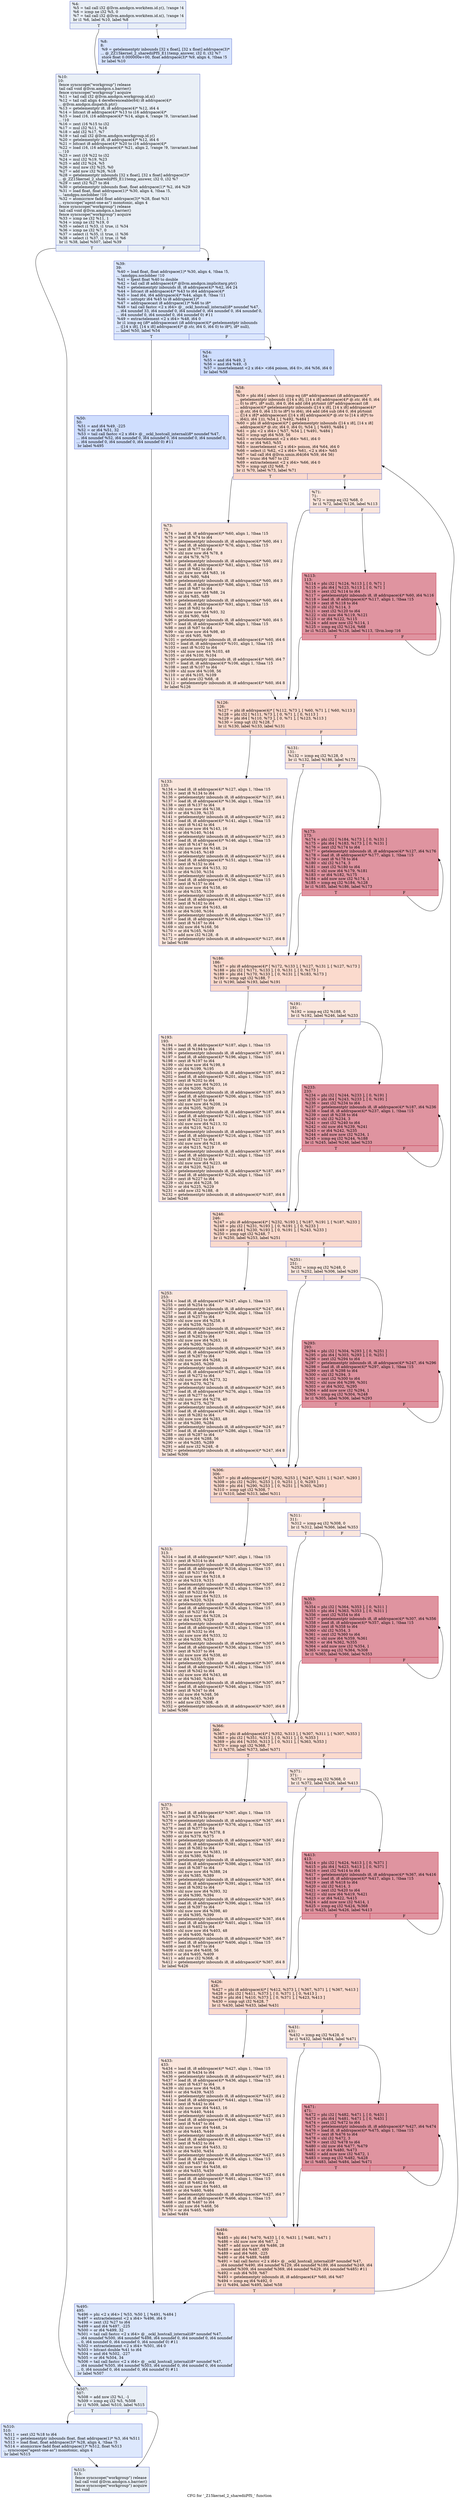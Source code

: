 digraph "CFG for '_Z15kernel_2_sharediiPfS_' function" {
	label="CFG for '_Z15kernel_2_sharediiPfS_' function";

	Node0x54b26f0 [shape=record,color="#3d50c3ff", style=filled, fillcolor="#cedaeb70",label="{%4:\l  %5 = tail call i32 @llvm.amdgcn.workitem.id.y(), !range !4\l  %6 = icmp ne i32 %5, 0\l  %7 = tail call i32 @llvm.amdgcn.workitem.id.x(), !range !4\l  br i1 %6, label %10, label %8\l|{<s0>T|<s1>F}}"];
	Node0x54b26f0:s0 -> Node0x54b4360;
	Node0x54b26f0:s1 -> Node0x54b43f0;
	Node0x54b43f0 [shape=record,color="#3d50c3ff", style=filled, fillcolor="#a5c3fe70",label="{%8:\l8:                                                \l  %9 = getelementptr inbounds [32 x float], [32 x float] addrspace(3)*\l... @_ZZ15kernel_2_sharediiPfS_E11temp_answer, i32 0, i32 %7\l  store float 0.000000e+00, float addrspace(3)* %9, align 4, !tbaa !5\l  br label %10\l}"];
	Node0x54b43f0 -> Node0x54b4360;
	Node0x54b4360 [shape=record,color="#3d50c3ff", style=filled, fillcolor="#cedaeb70",label="{%10:\l10:                                               \l  fence syncscope(\"workgroup\") release\l  tail call void @llvm.amdgcn.s.barrier()\l  fence syncscope(\"workgroup\") acquire\l  %11 = tail call i32 @llvm.amdgcn.workgroup.id.x()\l  %12 = tail call align 4 dereferenceable(64) i8 addrspace(4)*\l... @llvm.amdgcn.dispatch.ptr()\l  %13 = getelementptr i8, i8 addrspace(4)* %12, i64 4\l  %14 = bitcast i8 addrspace(4)* %13 to i16 addrspace(4)*\l  %15 = load i16, i16 addrspace(4)* %14, align 4, !range !9, !invariant.load\l... !10\l  %16 = zext i16 %15 to i32\l  %17 = mul i32 %11, %16\l  %18 = add i32 %17, %7\l  %19 = tail call i32 @llvm.amdgcn.workgroup.id.y()\l  %20 = getelementptr i8, i8 addrspace(4)* %12, i64 6\l  %21 = bitcast i8 addrspace(4)* %20 to i16 addrspace(4)*\l  %22 = load i16, i16 addrspace(4)* %21, align 2, !range !9, !invariant.load\l... !10\l  %23 = zext i16 %22 to i32\l  %24 = mul i32 %19, %23\l  %25 = add i32 %24, %5\l  %26 = mul nsw i32 %25, %0\l  %27 = add nsw i32 %26, %18\l  %28 = getelementptr inbounds [32 x float], [32 x float] addrspace(3)*\l... @_ZZ15kernel_2_sharediiPfS_E11temp_answer, i32 0, i32 %7\l  %29 = sext i32 %27 to i64\l  %30 = getelementptr inbounds float, float addrspace(1)* %2, i64 %29\l  %31 = load float, float addrspace(1)* %30, align 4, !tbaa !5,\l... !amdgpu.noclobber !10\l  %32 = atomicrmw fadd float addrspace(3)* %28, float %31\l... syncscope(\"agent-one-as\") monotonic, align 4\l  fence syncscope(\"workgroup\") release\l  tail call void @llvm.amdgcn.s.barrier()\l  fence syncscope(\"workgroup\") acquire\l  %33 = icmp ne i32 %11, 1\l  %34 = icmp ne i32 %19, 0\l  %35 = select i1 %33, i1 true, i1 %34\l  %36 = icmp ne i32 %7, 0\l  %37 = select i1 %35, i1 true, i1 %36\l  %38 = select i1 %37, i1 true, i1 %6\l  br i1 %38, label %507, label %39\l|{<s0>T|<s1>F}}"];
	Node0x54b4360:s0 -> Node0x54b8370;
	Node0x54b4360:s1 -> Node0x54b83c0;
	Node0x54b83c0 [shape=record,color="#3d50c3ff", style=filled, fillcolor="#b2ccfb70",label="{%39:\l39:                                               \l  %40 = load float, float addrspace(1)* %30, align 4, !tbaa !5,\l... !amdgpu.noclobber !10\l  %41 = fpext float %40 to double\l  %42 = tail call i8 addrspace(4)* @llvm.amdgcn.implicitarg.ptr()\l  %43 = getelementptr inbounds i8, i8 addrspace(4)* %42, i64 24\l  %44 = bitcast i8 addrspace(4)* %43 to i64 addrspace(4)*\l  %45 = load i64, i64 addrspace(4)* %44, align 8, !tbaa !11\l  %46 = inttoptr i64 %45 to i8 addrspace(1)*\l  %47 = addrspacecast i8 addrspace(1)* %46 to i8*\l  %48 = tail call fastcc \<2 x i64\> @__ockl_hostcall_internal(i8* noundef %47,\l... i64 noundef 33, i64 noundef 0, i64 noundef 0, i64 noundef 0, i64 noundef 0,\l... i64 noundef 0, i64 noundef 0, i64 noundef 0) #11\l  %49 = extractelement \<2 x i64\> %48, i64 0\l  br i1 icmp eq (i8* addrspacecast (i8 addrspace(4)* getelementptr inbounds\l... ([14 x i8], [14 x i8] addrspace(4)* @.str, i64 0, i64 0) to i8*), i8* null),\l... label %50, label %54\l|{<s0>T|<s1>F}}"];
	Node0x54b83c0:s0 -> Node0x54b9430;
	Node0x54b83c0:s1 -> Node0x54b9e20;
	Node0x54b9430 [shape=record,color="#3d50c3ff", style=filled, fillcolor="#93b5fe70",label="{%50:\l50:                                               \l  %51 = and i64 %49, -225\l  %52 = or i64 %51, 32\l  %53 = tail call fastcc \<2 x i64\> @__ockl_hostcall_internal(i8* noundef %47,\l... i64 noundef %52, i64 noundef 0, i64 noundef 0, i64 noundef 0, i64 noundef 0,\l... i64 noundef 0, i64 noundef 0, i64 noundef 0) #11\l  br label %495\l}"];
	Node0x54b9430 -> Node0x54ba100;
	Node0x54b9e20 [shape=record,color="#3d50c3ff", style=filled, fillcolor="#93b5fe70",label="{%54:\l54:                                               \l  %55 = and i64 %49, 2\l  %56 = and i64 %49, -3\l  %57 = insertelement \<2 x i64\> \<i64 poison, i64 0\>, i64 %56, i64 0\l  br label %58\l}"];
	Node0x54b9e20 -> Node0x54baca0;
	Node0x54baca0 [shape=record,color="#3d50c3ff", style=filled, fillcolor="#f7ac8e70",label="{%58:\l58:                                               \l  %59 = phi i64 [ select (i1 icmp eq (i8* addrspacecast (i8 addrspace(4)*\l... getelementptr inbounds ([14 x i8], [14 x i8] addrspace(4)* @.str, i64 0, i64\l... 0) to i8*), i8* null), i64 0, i64 add (i64 ptrtoint (i8* addrspacecast (i8\l... addrspace(4)* getelementptr inbounds ([14 x i8], [14 x i8] addrspace(4)*\l... @.str, i64 0, i64 13) to i8*) to i64), i64 add (i64 sub (i64 0, i64 ptrtoint\l... ([14 x i8]* addrspacecast ([14 x i8] addrspace(4)* @.str to [14 x i8]*) to\l... i64)), i64 1))), %54 ], [ %492, %484 ]\l  %60 = phi i8 addrspace(4)* [ getelementptr inbounds ([14 x i8], [14 x i8]\l... addrspace(4)* @.str, i64 0, i64 0), %54 ], [ %493, %484 ]\l  %61 = phi \<2 x i64\> [ %57, %54 ], [ %491, %484 ]\l  %62 = icmp ugt i64 %59, 56\l  %63 = extractelement \<2 x i64\> %61, i64 0\l  %64 = or i64 %63, %55\l  %65 = insertelement \<2 x i64\> poison, i64 %64, i64 0\l  %66 = select i1 %62, \<2 x i64\> %61, \<2 x i64\> %65\l  %67 = tail call i64 @llvm.umin.i64(i64 %59, i64 56)\l  %68 = trunc i64 %67 to i32\l  %69 = extractelement \<2 x i64\> %66, i64 0\l  %70 = icmp ugt i32 %68, 7\l  br i1 %70, label %73, label %71\l|{<s0>T|<s1>F}}"];
	Node0x54baca0:s0 -> Node0x54bbe10;
	Node0x54baca0:s1 -> Node0x54bbea0;
	Node0x54bbea0 [shape=record,color="#3d50c3ff", style=filled, fillcolor="#f3c7b170",label="{%71:\l71:                                               \l  %72 = icmp eq i32 %68, 0\l  br i1 %72, label %126, label %113\l|{<s0>T|<s1>F}}"];
	Node0x54bbea0:s0 -> Node0x54bc070;
	Node0x54bbea0:s1 -> Node0x54bc0c0;
	Node0x54bbe10 [shape=record,color="#3d50c3ff", style=filled, fillcolor="#f3c7b170",label="{%73:\l73:                                               \l  %74 = load i8, i8 addrspace(4)* %60, align 1, !tbaa !15\l  %75 = zext i8 %74 to i64\l  %76 = getelementptr inbounds i8, i8 addrspace(4)* %60, i64 1\l  %77 = load i8, i8 addrspace(4)* %76, align 1, !tbaa !15\l  %78 = zext i8 %77 to i64\l  %79 = shl nuw nsw i64 %78, 8\l  %80 = or i64 %79, %75\l  %81 = getelementptr inbounds i8, i8 addrspace(4)* %60, i64 2\l  %82 = load i8, i8 addrspace(4)* %81, align 1, !tbaa !15\l  %83 = zext i8 %82 to i64\l  %84 = shl nuw nsw i64 %83, 16\l  %85 = or i64 %80, %84\l  %86 = getelementptr inbounds i8, i8 addrspace(4)* %60, i64 3\l  %87 = load i8, i8 addrspace(4)* %86, align 1, !tbaa !15\l  %88 = zext i8 %87 to i64\l  %89 = shl nuw nsw i64 %88, 24\l  %90 = or i64 %85, %89\l  %91 = getelementptr inbounds i8, i8 addrspace(4)* %60, i64 4\l  %92 = load i8, i8 addrspace(4)* %91, align 1, !tbaa !15\l  %93 = zext i8 %92 to i64\l  %94 = shl nuw nsw i64 %93, 32\l  %95 = or i64 %90, %94\l  %96 = getelementptr inbounds i8, i8 addrspace(4)* %60, i64 5\l  %97 = load i8, i8 addrspace(4)* %96, align 1, !tbaa !15\l  %98 = zext i8 %97 to i64\l  %99 = shl nuw nsw i64 %98, 40\l  %100 = or i64 %95, %99\l  %101 = getelementptr inbounds i8, i8 addrspace(4)* %60, i64 6\l  %102 = load i8, i8 addrspace(4)* %101, align 1, !tbaa !15\l  %103 = zext i8 %102 to i64\l  %104 = shl nuw nsw i64 %103, 48\l  %105 = or i64 %100, %104\l  %106 = getelementptr inbounds i8, i8 addrspace(4)* %60, i64 7\l  %107 = load i8, i8 addrspace(4)* %106, align 1, !tbaa !15\l  %108 = zext i8 %107 to i64\l  %109 = shl nuw i64 %108, 56\l  %110 = or i64 %105, %109\l  %111 = add nsw i32 %68, -8\l  %112 = getelementptr inbounds i8, i8 addrspace(4)* %60, i64 8\l  br label %126\l}"];
	Node0x54bbe10 -> Node0x54bc070;
	Node0x54bc0c0 [shape=record,color="#b70d28ff", style=filled, fillcolor="#b70d2870",label="{%113:\l113:                                              \l  %114 = phi i32 [ %124, %113 ], [ 0, %71 ]\l  %115 = phi i64 [ %123, %113 ], [ 0, %71 ]\l  %116 = zext i32 %114 to i64\l  %117 = getelementptr inbounds i8, i8 addrspace(4)* %60, i64 %116\l  %118 = load i8, i8 addrspace(4)* %117, align 1, !tbaa !15\l  %119 = zext i8 %118 to i64\l  %120 = shl i32 %114, 3\l  %121 = zext i32 %120 to i64\l  %122 = shl nuw i64 %119, %121\l  %123 = or i64 %122, %115\l  %124 = add nuw nsw i32 %114, 1\l  %125 = icmp eq i32 %124, %68\l  br i1 %125, label %126, label %113, !llvm.loop !16\l|{<s0>T|<s1>F}}"];
	Node0x54bc0c0:s0 -> Node0x54bc070;
	Node0x54bc0c0:s1 -> Node0x54bc0c0;
	Node0x54bc070 [shape=record,color="#3d50c3ff", style=filled, fillcolor="#f7ac8e70",label="{%126:\l126:                                              \l  %127 = phi i8 addrspace(4)* [ %112, %73 ], [ %60, %71 ], [ %60, %113 ]\l  %128 = phi i32 [ %111, %73 ], [ 0, %71 ], [ 0, %113 ]\l  %129 = phi i64 [ %110, %73 ], [ 0, %71 ], [ %123, %113 ]\l  %130 = icmp ugt i32 %128, 7\l  br i1 %130, label %133, label %131\l|{<s0>T|<s1>F}}"];
	Node0x54bc070:s0 -> Node0x54bb800;
	Node0x54bc070:s1 -> Node0x54bb850;
	Node0x54bb850 [shape=record,color="#3d50c3ff", style=filled, fillcolor="#f3c7b170",label="{%131:\l131:                                              \l  %132 = icmp eq i32 %128, 0\l  br i1 %132, label %186, label %173\l|{<s0>T|<s1>F}}"];
	Node0x54bb850:s0 -> Node0x54bba20;
	Node0x54bb850:s1 -> Node0x54bf1e0;
	Node0x54bb800 [shape=record,color="#3d50c3ff", style=filled, fillcolor="#f3c7b170",label="{%133:\l133:                                              \l  %134 = load i8, i8 addrspace(4)* %127, align 1, !tbaa !15\l  %135 = zext i8 %134 to i64\l  %136 = getelementptr inbounds i8, i8 addrspace(4)* %127, i64 1\l  %137 = load i8, i8 addrspace(4)* %136, align 1, !tbaa !15\l  %138 = zext i8 %137 to i64\l  %139 = shl nuw nsw i64 %138, 8\l  %140 = or i64 %139, %135\l  %141 = getelementptr inbounds i8, i8 addrspace(4)* %127, i64 2\l  %142 = load i8, i8 addrspace(4)* %141, align 1, !tbaa !15\l  %143 = zext i8 %142 to i64\l  %144 = shl nuw nsw i64 %143, 16\l  %145 = or i64 %140, %144\l  %146 = getelementptr inbounds i8, i8 addrspace(4)* %127, i64 3\l  %147 = load i8, i8 addrspace(4)* %146, align 1, !tbaa !15\l  %148 = zext i8 %147 to i64\l  %149 = shl nuw nsw i64 %148, 24\l  %150 = or i64 %145, %149\l  %151 = getelementptr inbounds i8, i8 addrspace(4)* %127, i64 4\l  %152 = load i8, i8 addrspace(4)* %151, align 1, !tbaa !15\l  %153 = zext i8 %152 to i64\l  %154 = shl nuw nsw i64 %153, 32\l  %155 = or i64 %150, %154\l  %156 = getelementptr inbounds i8, i8 addrspace(4)* %127, i64 5\l  %157 = load i8, i8 addrspace(4)* %156, align 1, !tbaa !15\l  %158 = zext i8 %157 to i64\l  %159 = shl nuw nsw i64 %158, 40\l  %160 = or i64 %155, %159\l  %161 = getelementptr inbounds i8, i8 addrspace(4)* %127, i64 6\l  %162 = load i8, i8 addrspace(4)* %161, align 1, !tbaa !15\l  %163 = zext i8 %162 to i64\l  %164 = shl nuw nsw i64 %163, 48\l  %165 = or i64 %160, %164\l  %166 = getelementptr inbounds i8, i8 addrspace(4)* %127, i64 7\l  %167 = load i8, i8 addrspace(4)* %166, align 1, !tbaa !15\l  %168 = zext i8 %167 to i64\l  %169 = shl nuw i64 %168, 56\l  %170 = or i64 %165, %169\l  %171 = add nsw i32 %128, -8\l  %172 = getelementptr inbounds i8, i8 addrspace(4)* %127, i64 8\l  br label %186\l}"];
	Node0x54bb800 -> Node0x54bba20;
	Node0x54bf1e0 [shape=record,color="#b70d28ff", style=filled, fillcolor="#b70d2870",label="{%173:\l173:                                              \l  %174 = phi i32 [ %184, %173 ], [ 0, %131 ]\l  %175 = phi i64 [ %183, %173 ], [ 0, %131 ]\l  %176 = zext i32 %174 to i64\l  %177 = getelementptr inbounds i8, i8 addrspace(4)* %127, i64 %176\l  %178 = load i8, i8 addrspace(4)* %177, align 1, !tbaa !15\l  %179 = zext i8 %178 to i64\l  %180 = shl i32 %174, 3\l  %181 = zext i32 %180 to i64\l  %182 = shl nuw i64 %179, %181\l  %183 = or i64 %182, %175\l  %184 = add nuw nsw i32 %174, 1\l  %185 = icmp eq i32 %184, %128\l  br i1 %185, label %186, label %173\l|{<s0>T|<s1>F}}"];
	Node0x54bf1e0:s0 -> Node0x54bba20;
	Node0x54bf1e0:s1 -> Node0x54bf1e0;
	Node0x54bba20 [shape=record,color="#3d50c3ff", style=filled, fillcolor="#f7ac8e70",label="{%186:\l186:                                              \l  %187 = phi i8 addrspace(4)* [ %172, %133 ], [ %127, %131 ], [ %127, %173 ]\l  %188 = phi i32 [ %171, %133 ], [ 0, %131 ], [ 0, %173 ]\l  %189 = phi i64 [ %170, %133 ], [ 0, %131 ], [ %183, %173 ]\l  %190 = icmp ugt i32 %188, 7\l  br i1 %190, label %193, label %191\l|{<s0>T|<s1>F}}"];
	Node0x54bba20:s0 -> Node0x54c1230;
	Node0x54bba20:s1 -> Node0x54c1280;
	Node0x54c1280 [shape=record,color="#3d50c3ff", style=filled, fillcolor="#f3c7b170",label="{%191:\l191:                                              \l  %192 = icmp eq i32 %188, 0\l  br i1 %192, label %246, label %233\l|{<s0>T|<s1>F}}"];
	Node0x54c1280:s0 -> Node0x54c1410;
	Node0x54c1280:s1 -> Node0x54c1460;
	Node0x54c1230 [shape=record,color="#3d50c3ff", style=filled, fillcolor="#f3c7b170",label="{%193:\l193:                                              \l  %194 = load i8, i8 addrspace(4)* %187, align 1, !tbaa !15\l  %195 = zext i8 %194 to i64\l  %196 = getelementptr inbounds i8, i8 addrspace(4)* %187, i64 1\l  %197 = load i8, i8 addrspace(4)* %196, align 1, !tbaa !15\l  %198 = zext i8 %197 to i64\l  %199 = shl nuw nsw i64 %198, 8\l  %200 = or i64 %199, %195\l  %201 = getelementptr inbounds i8, i8 addrspace(4)* %187, i64 2\l  %202 = load i8, i8 addrspace(4)* %201, align 1, !tbaa !15\l  %203 = zext i8 %202 to i64\l  %204 = shl nuw nsw i64 %203, 16\l  %205 = or i64 %200, %204\l  %206 = getelementptr inbounds i8, i8 addrspace(4)* %187, i64 3\l  %207 = load i8, i8 addrspace(4)* %206, align 1, !tbaa !15\l  %208 = zext i8 %207 to i64\l  %209 = shl nuw nsw i64 %208, 24\l  %210 = or i64 %205, %209\l  %211 = getelementptr inbounds i8, i8 addrspace(4)* %187, i64 4\l  %212 = load i8, i8 addrspace(4)* %211, align 1, !tbaa !15\l  %213 = zext i8 %212 to i64\l  %214 = shl nuw nsw i64 %213, 32\l  %215 = or i64 %210, %214\l  %216 = getelementptr inbounds i8, i8 addrspace(4)* %187, i64 5\l  %217 = load i8, i8 addrspace(4)* %216, align 1, !tbaa !15\l  %218 = zext i8 %217 to i64\l  %219 = shl nuw nsw i64 %218, 40\l  %220 = or i64 %215, %219\l  %221 = getelementptr inbounds i8, i8 addrspace(4)* %187, i64 6\l  %222 = load i8, i8 addrspace(4)* %221, align 1, !tbaa !15\l  %223 = zext i8 %222 to i64\l  %224 = shl nuw nsw i64 %223, 48\l  %225 = or i64 %220, %224\l  %226 = getelementptr inbounds i8, i8 addrspace(4)* %187, i64 7\l  %227 = load i8, i8 addrspace(4)* %226, align 1, !tbaa !15\l  %228 = zext i8 %227 to i64\l  %229 = shl nuw i64 %228, 56\l  %230 = or i64 %225, %229\l  %231 = add nsw i32 %188, -8\l  %232 = getelementptr inbounds i8, i8 addrspace(4)* %187, i64 8\l  br label %246\l}"];
	Node0x54c1230 -> Node0x54c1410;
	Node0x54c1460 [shape=record,color="#b70d28ff", style=filled, fillcolor="#b70d2870",label="{%233:\l233:                                              \l  %234 = phi i32 [ %244, %233 ], [ 0, %191 ]\l  %235 = phi i64 [ %243, %233 ], [ 0, %191 ]\l  %236 = zext i32 %234 to i64\l  %237 = getelementptr inbounds i8, i8 addrspace(4)* %187, i64 %236\l  %238 = load i8, i8 addrspace(4)* %237, align 1, !tbaa !15\l  %239 = zext i8 %238 to i64\l  %240 = shl i32 %234, 3\l  %241 = zext i32 %240 to i64\l  %242 = shl nuw i64 %239, %241\l  %243 = or i64 %242, %235\l  %244 = add nuw nsw i32 %234, 1\l  %245 = icmp eq i32 %244, %188\l  br i1 %245, label %246, label %233\l|{<s0>T|<s1>F}}"];
	Node0x54c1460:s0 -> Node0x54c1410;
	Node0x54c1460:s1 -> Node0x54c1460;
	Node0x54c1410 [shape=record,color="#3d50c3ff", style=filled, fillcolor="#f7ac8e70",label="{%246:\l246:                                              \l  %247 = phi i8 addrspace(4)* [ %232, %193 ], [ %187, %191 ], [ %187, %233 ]\l  %248 = phi i32 [ %231, %193 ], [ 0, %191 ], [ 0, %233 ]\l  %249 = phi i64 [ %230, %193 ], [ 0, %191 ], [ %243, %233 ]\l  %250 = icmp ugt i32 %248, 7\l  br i1 %250, label %253, label %251\l|{<s0>T|<s1>F}}"];
	Node0x54c1410:s0 -> Node0x54c3480;
	Node0x54c1410:s1 -> Node0x54c34d0;
	Node0x54c34d0 [shape=record,color="#3d50c3ff", style=filled, fillcolor="#f3c7b170",label="{%251:\l251:                                              \l  %252 = icmp eq i32 %248, 0\l  br i1 %252, label %306, label %293\l|{<s0>T|<s1>F}}"];
	Node0x54c34d0:s0 -> Node0x54c3660;
	Node0x54c34d0:s1 -> Node0x54c36b0;
	Node0x54c3480 [shape=record,color="#3d50c3ff", style=filled, fillcolor="#f3c7b170",label="{%253:\l253:                                              \l  %254 = load i8, i8 addrspace(4)* %247, align 1, !tbaa !15\l  %255 = zext i8 %254 to i64\l  %256 = getelementptr inbounds i8, i8 addrspace(4)* %247, i64 1\l  %257 = load i8, i8 addrspace(4)* %256, align 1, !tbaa !15\l  %258 = zext i8 %257 to i64\l  %259 = shl nuw nsw i64 %258, 8\l  %260 = or i64 %259, %255\l  %261 = getelementptr inbounds i8, i8 addrspace(4)* %247, i64 2\l  %262 = load i8, i8 addrspace(4)* %261, align 1, !tbaa !15\l  %263 = zext i8 %262 to i64\l  %264 = shl nuw nsw i64 %263, 16\l  %265 = or i64 %260, %264\l  %266 = getelementptr inbounds i8, i8 addrspace(4)* %247, i64 3\l  %267 = load i8, i8 addrspace(4)* %266, align 1, !tbaa !15\l  %268 = zext i8 %267 to i64\l  %269 = shl nuw nsw i64 %268, 24\l  %270 = or i64 %265, %269\l  %271 = getelementptr inbounds i8, i8 addrspace(4)* %247, i64 4\l  %272 = load i8, i8 addrspace(4)* %271, align 1, !tbaa !15\l  %273 = zext i8 %272 to i64\l  %274 = shl nuw nsw i64 %273, 32\l  %275 = or i64 %270, %274\l  %276 = getelementptr inbounds i8, i8 addrspace(4)* %247, i64 5\l  %277 = load i8, i8 addrspace(4)* %276, align 1, !tbaa !15\l  %278 = zext i8 %277 to i64\l  %279 = shl nuw nsw i64 %278, 40\l  %280 = or i64 %275, %279\l  %281 = getelementptr inbounds i8, i8 addrspace(4)* %247, i64 6\l  %282 = load i8, i8 addrspace(4)* %281, align 1, !tbaa !15\l  %283 = zext i8 %282 to i64\l  %284 = shl nuw nsw i64 %283, 48\l  %285 = or i64 %280, %284\l  %286 = getelementptr inbounds i8, i8 addrspace(4)* %247, i64 7\l  %287 = load i8, i8 addrspace(4)* %286, align 1, !tbaa !15\l  %288 = zext i8 %287 to i64\l  %289 = shl nuw i64 %288, 56\l  %290 = or i64 %285, %289\l  %291 = add nsw i32 %248, -8\l  %292 = getelementptr inbounds i8, i8 addrspace(4)* %247, i64 8\l  br label %306\l}"];
	Node0x54c3480 -> Node0x54c3660;
	Node0x54c36b0 [shape=record,color="#b70d28ff", style=filled, fillcolor="#b70d2870",label="{%293:\l293:                                              \l  %294 = phi i32 [ %304, %293 ], [ 0, %251 ]\l  %295 = phi i64 [ %303, %293 ], [ 0, %251 ]\l  %296 = zext i32 %294 to i64\l  %297 = getelementptr inbounds i8, i8 addrspace(4)* %247, i64 %296\l  %298 = load i8, i8 addrspace(4)* %297, align 1, !tbaa !15\l  %299 = zext i8 %298 to i64\l  %300 = shl i32 %294, 3\l  %301 = zext i32 %300 to i64\l  %302 = shl nuw i64 %299, %301\l  %303 = or i64 %302, %295\l  %304 = add nuw nsw i32 %294, 1\l  %305 = icmp eq i32 %304, %248\l  br i1 %305, label %306, label %293\l|{<s0>T|<s1>F}}"];
	Node0x54c36b0:s0 -> Node0x54c3660;
	Node0x54c36b0:s1 -> Node0x54c36b0;
	Node0x54c3660 [shape=record,color="#3d50c3ff", style=filled, fillcolor="#f7ac8e70",label="{%306:\l306:                                              \l  %307 = phi i8 addrspace(4)* [ %292, %253 ], [ %247, %251 ], [ %247, %293 ]\l  %308 = phi i32 [ %291, %253 ], [ 0, %251 ], [ 0, %293 ]\l  %309 = phi i64 [ %290, %253 ], [ 0, %251 ], [ %303, %293 ]\l  %310 = icmp ugt i32 %308, 7\l  br i1 %310, label %313, label %311\l|{<s0>T|<s1>F}}"];
	Node0x54c3660:s0 -> Node0x54c5f00;
	Node0x54c3660:s1 -> Node0x54c5f50;
	Node0x54c5f50 [shape=record,color="#3d50c3ff", style=filled, fillcolor="#f3c7b170",label="{%311:\l311:                                              \l  %312 = icmp eq i32 %308, 0\l  br i1 %312, label %366, label %353\l|{<s0>T|<s1>F}}"];
	Node0x54c5f50:s0 -> Node0x54c60e0;
	Node0x54c5f50:s1 -> Node0x54c6130;
	Node0x54c5f00 [shape=record,color="#3d50c3ff", style=filled, fillcolor="#f3c7b170",label="{%313:\l313:                                              \l  %314 = load i8, i8 addrspace(4)* %307, align 1, !tbaa !15\l  %315 = zext i8 %314 to i64\l  %316 = getelementptr inbounds i8, i8 addrspace(4)* %307, i64 1\l  %317 = load i8, i8 addrspace(4)* %316, align 1, !tbaa !15\l  %318 = zext i8 %317 to i64\l  %319 = shl nuw nsw i64 %318, 8\l  %320 = or i64 %319, %315\l  %321 = getelementptr inbounds i8, i8 addrspace(4)* %307, i64 2\l  %322 = load i8, i8 addrspace(4)* %321, align 1, !tbaa !15\l  %323 = zext i8 %322 to i64\l  %324 = shl nuw nsw i64 %323, 16\l  %325 = or i64 %320, %324\l  %326 = getelementptr inbounds i8, i8 addrspace(4)* %307, i64 3\l  %327 = load i8, i8 addrspace(4)* %326, align 1, !tbaa !15\l  %328 = zext i8 %327 to i64\l  %329 = shl nuw nsw i64 %328, 24\l  %330 = or i64 %325, %329\l  %331 = getelementptr inbounds i8, i8 addrspace(4)* %307, i64 4\l  %332 = load i8, i8 addrspace(4)* %331, align 1, !tbaa !15\l  %333 = zext i8 %332 to i64\l  %334 = shl nuw nsw i64 %333, 32\l  %335 = or i64 %330, %334\l  %336 = getelementptr inbounds i8, i8 addrspace(4)* %307, i64 5\l  %337 = load i8, i8 addrspace(4)* %336, align 1, !tbaa !15\l  %338 = zext i8 %337 to i64\l  %339 = shl nuw nsw i64 %338, 40\l  %340 = or i64 %335, %339\l  %341 = getelementptr inbounds i8, i8 addrspace(4)* %307, i64 6\l  %342 = load i8, i8 addrspace(4)* %341, align 1, !tbaa !15\l  %343 = zext i8 %342 to i64\l  %344 = shl nuw nsw i64 %343, 48\l  %345 = or i64 %340, %344\l  %346 = getelementptr inbounds i8, i8 addrspace(4)* %307, i64 7\l  %347 = load i8, i8 addrspace(4)* %346, align 1, !tbaa !15\l  %348 = zext i8 %347 to i64\l  %349 = shl nuw i64 %348, 56\l  %350 = or i64 %345, %349\l  %351 = add nsw i32 %308, -8\l  %352 = getelementptr inbounds i8, i8 addrspace(4)* %307, i64 8\l  br label %366\l}"];
	Node0x54c5f00 -> Node0x54c60e0;
	Node0x54c6130 [shape=record,color="#b70d28ff", style=filled, fillcolor="#b70d2870",label="{%353:\l353:                                              \l  %354 = phi i32 [ %364, %353 ], [ 0, %311 ]\l  %355 = phi i64 [ %363, %353 ], [ 0, %311 ]\l  %356 = zext i32 %354 to i64\l  %357 = getelementptr inbounds i8, i8 addrspace(4)* %307, i64 %356\l  %358 = load i8, i8 addrspace(4)* %357, align 1, !tbaa !15\l  %359 = zext i8 %358 to i64\l  %360 = shl i32 %354, 3\l  %361 = zext i32 %360 to i64\l  %362 = shl nuw i64 %359, %361\l  %363 = or i64 %362, %355\l  %364 = add nuw nsw i32 %354, 1\l  %365 = icmp eq i32 %364, %308\l  br i1 %365, label %366, label %353\l|{<s0>T|<s1>F}}"];
	Node0x54c6130:s0 -> Node0x54c60e0;
	Node0x54c6130:s1 -> Node0x54c6130;
	Node0x54c60e0 [shape=record,color="#3d50c3ff", style=filled, fillcolor="#f7ac8e70",label="{%366:\l366:                                              \l  %367 = phi i8 addrspace(4)* [ %352, %313 ], [ %307, %311 ], [ %307, %353 ]\l  %368 = phi i32 [ %351, %313 ], [ 0, %311 ], [ 0, %353 ]\l  %369 = phi i64 [ %350, %313 ], [ 0, %311 ], [ %363, %353 ]\l  %370 = icmp ugt i32 %368, 7\l  br i1 %370, label %373, label %371\l|{<s0>T|<s1>F}}"];
	Node0x54c60e0:s0 -> Node0x54c8b70;
	Node0x54c60e0:s1 -> Node0x54c8bc0;
	Node0x54c8bc0 [shape=record,color="#3d50c3ff", style=filled, fillcolor="#f3c7b170",label="{%371:\l371:                                              \l  %372 = icmp eq i32 %368, 0\l  br i1 %372, label %426, label %413\l|{<s0>T|<s1>F}}"];
	Node0x54c8bc0:s0 -> Node0x54c8d50;
	Node0x54c8bc0:s1 -> Node0x54c8da0;
	Node0x54c8b70 [shape=record,color="#3d50c3ff", style=filled, fillcolor="#f3c7b170",label="{%373:\l373:                                              \l  %374 = load i8, i8 addrspace(4)* %367, align 1, !tbaa !15\l  %375 = zext i8 %374 to i64\l  %376 = getelementptr inbounds i8, i8 addrspace(4)* %367, i64 1\l  %377 = load i8, i8 addrspace(4)* %376, align 1, !tbaa !15\l  %378 = zext i8 %377 to i64\l  %379 = shl nuw nsw i64 %378, 8\l  %380 = or i64 %379, %375\l  %381 = getelementptr inbounds i8, i8 addrspace(4)* %367, i64 2\l  %382 = load i8, i8 addrspace(4)* %381, align 1, !tbaa !15\l  %383 = zext i8 %382 to i64\l  %384 = shl nuw nsw i64 %383, 16\l  %385 = or i64 %380, %384\l  %386 = getelementptr inbounds i8, i8 addrspace(4)* %367, i64 3\l  %387 = load i8, i8 addrspace(4)* %386, align 1, !tbaa !15\l  %388 = zext i8 %387 to i64\l  %389 = shl nuw nsw i64 %388, 24\l  %390 = or i64 %385, %389\l  %391 = getelementptr inbounds i8, i8 addrspace(4)* %367, i64 4\l  %392 = load i8, i8 addrspace(4)* %391, align 1, !tbaa !15\l  %393 = zext i8 %392 to i64\l  %394 = shl nuw nsw i64 %393, 32\l  %395 = or i64 %390, %394\l  %396 = getelementptr inbounds i8, i8 addrspace(4)* %367, i64 5\l  %397 = load i8, i8 addrspace(4)* %396, align 1, !tbaa !15\l  %398 = zext i8 %397 to i64\l  %399 = shl nuw nsw i64 %398, 40\l  %400 = or i64 %395, %399\l  %401 = getelementptr inbounds i8, i8 addrspace(4)* %367, i64 6\l  %402 = load i8, i8 addrspace(4)* %401, align 1, !tbaa !15\l  %403 = zext i8 %402 to i64\l  %404 = shl nuw nsw i64 %403, 48\l  %405 = or i64 %400, %404\l  %406 = getelementptr inbounds i8, i8 addrspace(4)* %367, i64 7\l  %407 = load i8, i8 addrspace(4)* %406, align 1, !tbaa !15\l  %408 = zext i8 %407 to i64\l  %409 = shl nuw i64 %408, 56\l  %410 = or i64 %405, %409\l  %411 = add nsw i32 %368, -8\l  %412 = getelementptr inbounds i8, i8 addrspace(4)* %367, i64 8\l  br label %426\l}"];
	Node0x54c8b70 -> Node0x54c8d50;
	Node0x54c8da0 [shape=record,color="#b70d28ff", style=filled, fillcolor="#b70d2870",label="{%413:\l413:                                              \l  %414 = phi i32 [ %424, %413 ], [ 0, %371 ]\l  %415 = phi i64 [ %423, %413 ], [ 0, %371 ]\l  %416 = zext i32 %414 to i64\l  %417 = getelementptr inbounds i8, i8 addrspace(4)* %367, i64 %416\l  %418 = load i8, i8 addrspace(4)* %417, align 1, !tbaa !15\l  %419 = zext i8 %418 to i64\l  %420 = shl i32 %414, 3\l  %421 = zext i32 %420 to i64\l  %422 = shl nuw i64 %419, %421\l  %423 = or i64 %422, %415\l  %424 = add nuw nsw i32 %414, 1\l  %425 = icmp eq i32 %424, %368\l  br i1 %425, label %426, label %413\l|{<s0>T|<s1>F}}"];
	Node0x54c8da0:s0 -> Node0x54c8d50;
	Node0x54c8da0:s1 -> Node0x54c8da0;
	Node0x54c8d50 [shape=record,color="#3d50c3ff", style=filled, fillcolor="#f7ac8e70",label="{%426:\l426:                                              \l  %427 = phi i8 addrspace(4)* [ %412, %373 ], [ %367, %371 ], [ %367, %413 ]\l  %428 = phi i32 [ %411, %373 ], [ 0, %371 ], [ 0, %413 ]\l  %429 = phi i64 [ %410, %373 ], [ 0, %371 ], [ %423, %413 ]\l  %430 = icmp ugt i32 %428, 7\l  br i1 %430, label %433, label %431\l|{<s0>T|<s1>F}}"];
	Node0x54c8d50:s0 -> Node0x54cb3d0;
	Node0x54c8d50:s1 -> Node0x54cb420;
	Node0x54cb420 [shape=record,color="#3d50c3ff", style=filled, fillcolor="#f3c7b170",label="{%431:\l431:                                              \l  %432 = icmp eq i32 %428, 0\l  br i1 %432, label %484, label %471\l|{<s0>T|<s1>F}}"];
	Node0x54cb420:s0 -> Node0x54bb140;
	Node0x54cb420:s1 -> Node0x54cb5b0;
	Node0x54cb3d0 [shape=record,color="#3d50c3ff", style=filled, fillcolor="#f3c7b170",label="{%433:\l433:                                              \l  %434 = load i8, i8 addrspace(4)* %427, align 1, !tbaa !15\l  %435 = zext i8 %434 to i64\l  %436 = getelementptr inbounds i8, i8 addrspace(4)* %427, i64 1\l  %437 = load i8, i8 addrspace(4)* %436, align 1, !tbaa !15\l  %438 = zext i8 %437 to i64\l  %439 = shl nuw nsw i64 %438, 8\l  %440 = or i64 %439, %435\l  %441 = getelementptr inbounds i8, i8 addrspace(4)* %427, i64 2\l  %442 = load i8, i8 addrspace(4)* %441, align 1, !tbaa !15\l  %443 = zext i8 %442 to i64\l  %444 = shl nuw nsw i64 %443, 16\l  %445 = or i64 %440, %444\l  %446 = getelementptr inbounds i8, i8 addrspace(4)* %427, i64 3\l  %447 = load i8, i8 addrspace(4)* %446, align 1, !tbaa !15\l  %448 = zext i8 %447 to i64\l  %449 = shl nuw nsw i64 %448, 24\l  %450 = or i64 %445, %449\l  %451 = getelementptr inbounds i8, i8 addrspace(4)* %427, i64 4\l  %452 = load i8, i8 addrspace(4)* %451, align 1, !tbaa !15\l  %453 = zext i8 %452 to i64\l  %454 = shl nuw nsw i64 %453, 32\l  %455 = or i64 %450, %454\l  %456 = getelementptr inbounds i8, i8 addrspace(4)* %427, i64 5\l  %457 = load i8, i8 addrspace(4)* %456, align 1, !tbaa !15\l  %458 = zext i8 %457 to i64\l  %459 = shl nuw nsw i64 %458, 40\l  %460 = or i64 %455, %459\l  %461 = getelementptr inbounds i8, i8 addrspace(4)* %427, i64 6\l  %462 = load i8, i8 addrspace(4)* %461, align 1, !tbaa !15\l  %463 = zext i8 %462 to i64\l  %464 = shl nuw nsw i64 %463, 48\l  %465 = or i64 %460, %464\l  %466 = getelementptr inbounds i8, i8 addrspace(4)* %427, i64 7\l  %467 = load i8, i8 addrspace(4)* %466, align 1, !tbaa !15\l  %468 = zext i8 %467 to i64\l  %469 = shl nuw i64 %468, 56\l  %470 = or i64 %465, %469\l  br label %484\l}"];
	Node0x54cb3d0 -> Node0x54bb140;
	Node0x54cb5b0 [shape=record,color="#b70d28ff", style=filled, fillcolor="#b70d2870",label="{%471:\l471:                                              \l  %472 = phi i32 [ %482, %471 ], [ 0, %431 ]\l  %473 = phi i64 [ %481, %471 ], [ 0, %431 ]\l  %474 = zext i32 %472 to i64\l  %475 = getelementptr inbounds i8, i8 addrspace(4)* %427, i64 %474\l  %476 = load i8, i8 addrspace(4)* %475, align 1, !tbaa !15\l  %477 = zext i8 %476 to i64\l  %478 = shl i32 %472, 3\l  %479 = zext i32 %478 to i64\l  %480 = shl nuw i64 %477, %479\l  %481 = or i64 %480, %473\l  %482 = add nuw nsw i32 %472, 1\l  %483 = icmp eq i32 %482, %428\l  br i1 %483, label %484, label %471\l|{<s0>T|<s1>F}}"];
	Node0x54cb5b0:s0 -> Node0x54bb140;
	Node0x54cb5b0:s1 -> Node0x54cb5b0;
	Node0x54bb140 [shape=record,color="#3d50c3ff", style=filled, fillcolor="#f7ac8e70",label="{%484:\l484:                                              \l  %485 = phi i64 [ %470, %433 ], [ 0, %431 ], [ %481, %471 ]\l  %486 = shl nuw nsw i64 %67, 2\l  %487 = add nuw nsw i64 %486, 28\l  %488 = and i64 %487, 480\l  %489 = and i64 %69, -225\l  %490 = or i64 %489, %488\l  %491 = tail call fastcc \<2 x i64\> @__ockl_hostcall_internal(i8* noundef %47,\l... i64 noundef %490, i64 noundef %129, i64 noundef %189, i64 noundef %249, i64\l... noundef %309, i64 noundef %369, i64 noundef %429, i64 noundef %485) #11\l  %492 = sub i64 %59, %67\l  %493 = getelementptr inbounds i8, i8 addrspace(4)* %60, i64 %67\l  %494 = icmp eq i64 %492, 0\l  br i1 %494, label %495, label %58\l|{<s0>T|<s1>F}}"];
	Node0x54bb140:s0 -> Node0x54ba100;
	Node0x54bb140:s1 -> Node0x54baca0;
	Node0x54ba100 [shape=record,color="#3d50c3ff", style=filled, fillcolor="#b2ccfb70",label="{%495:\l495:                                              \l  %496 = phi \<2 x i64\> [ %53, %50 ], [ %491, %484 ]\l  %497 = extractelement \<2 x i64\> %496, i64 0\l  %498 = zext i32 %27 to i64\l  %499 = and i64 %497, -225\l  %500 = or i64 %499, 32\l  %501 = tail call fastcc \<2 x i64\> @__ockl_hostcall_internal(i8* noundef %47,\l... i64 noundef %500, i64 noundef %498, i64 noundef 0, i64 noundef 0, i64 noundef\l... 0, i64 noundef 0, i64 noundef 0, i64 noundef 0) #11\l  %502 = extractelement \<2 x i64\> %501, i64 0\l  %503 = bitcast double %41 to i64\l  %504 = and i64 %502, -227\l  %505 = or i64 %504, 34\l  %506 = tail call fastcc \<2 x i64\> @__ockl_hostcall_internal(i8* noundef %47,\l... i64 noundef %505, i64 noundef %503, i64 noundef 0, i64 noundef 0, i64 noundef\l... 0, i64 noundef 0, i64 noundef 0, i64 noundef 0) #11\l  br label %507\l}"];
	Node0x54ba100 -> Node0x54b8370;
	Node0x54b8370 [shape=record,color="#3d50c3ff", style=filled, fillcolor="#cedaeb70",label="{%507:\l507:                                              \l  %508 = add nsw i32 %1, -1\l  %509 = icmp eq i32 %5, %508\l  br i1 %509, label %510, label %515\l|{<s0>T|<s1>F}}"];
	Node0x54b8370:s0 -> Node0x54ce470;
	Node0x54b8370:s1 -> Node0x54ce7b0;
	Node0x54ce470 [shape=record,color="#3d50c3ff", style=filled, fillcolor="#b2ccfb70",label="{%510:\l510:                                              \l  %511 = sext i32 %18 to i64\l  %512 = getelementptr inbounds float, float addrspace(1)* %3, i64 %511\l  %513 = load float, float addrspace(3)* %28, align 4, !tbaa !5\l  %514 = atomicrmw fadd float addrspace(1)* %512, float %513\l... syncscope(\"agent-one-as\") monotonic, align 4\l  br label %515\l}"];
	Node0x54ce470 -> Node0x54ce7b0;
	Node0x54ce7b0 [shape=record,color="#3d50c3ff", style=filled, fillcolor="#cedaeb70",label="{%515:\l515:                                              \l  fence syncscope(\"workgroup\") release\l  tail call void @llvm.amdgcn.s.barrier()\l  fence syncscope(\"workgroup\") acquire\l  ret void\l}"];
}
